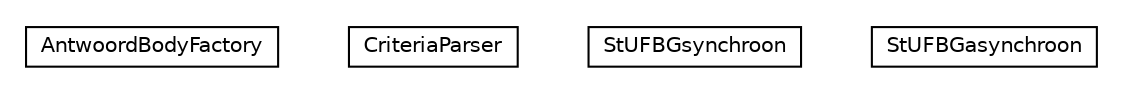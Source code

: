 #!/usr/local/bin/dot
#
# Class diagram 
# Generated by UMLGraph version R5_6-24-gf6e263 (http://www.umlgraph.org/)
#

digraph G {
	edge [fontname="Helvetica",fontsize=10,labelfontname="Helvetica",labelfontsize=10];
	node [fontname="Helvetica",fontsize=10,shape=plaintext];
	nodesep=0.25;
	ranksep=0.5;
	// nl.b3p.brmo.stufbg204.AntwoordBodyFactory
	c0 [label=<<table title="nl.b3p.brmo.stufbg204.AntwoordBodyFactory" border="0" cellborder="1" cellspacing="0" cellpadding="2" port="p" href="./AntwoordBodyFactory.html">
		<tr><td><table border="0" cellspacing="0" cellpadding="1">
<tr><td align="center" balign="center"> AntwoordBodyFactory </td></tr>
		</table></td></tr>
		</table>>, URL="./AntwoordBodyFactory.html", fontname="Helvetica", fontcolor="black", fontsize=10.0];
	// nl.b3p.brmo.stufbg204.CriteriaParser
	c1 [label=<<table title="nl.b3p.brmo.stufbg204.CriteriaParser" border="0" cellborder="1" cellspacing="0" cellpadding="2" port="p" href="./CriteriaParser.html">
		<tr><td><table border="0" cellspacing="0" cellpadding="1">
<tr><td align="center" balign="center"> CriteriaParser </td></tr>
		</table></td></tr>
		</table>>, URL="./CriteriaParser.html", fontname="Helvetica", fontcolor="black", fontsize=10.0];
	// nl.b3p.brmo.stufbg204.StUFBGsynchroon
	c2 [label=<<table title="nl.b3p.brmo.stufbg204.StUFBGsynchroon" border="0" cellborder="1" cellspacing="0" cellpadding="2" port="p" href="./StUFBGsynchroon.html">
		<tr><td><table border="0" cellspacing="0" cellpadding="1">
<tr><td align="center" balign="center"> StUFBGsynchroon </td></tr>
		</table></td></tr>
		</table>>, URL="./StUFBGsynchroon.html", fontname="Helvetica", fontcolor="black", fontsize=10.0];
	// nl.b3p.brmo.stufbg204.StUFBGasynchroon
	c3 [label=<<table title="nl.b3p.brmo.stufbg204.StUFBGasynchroon" border="0" cellborder="1" cellspacing="0" cellpadding="2" port="p" href="./StUFBGasynchroon.html">
		<tr><td><table border="0" cellspacing="0" cellpadding="1">
<tr><td align="center" balign="center"> StUFBGasynchroon </td></tr>
		</table></td></tr>
		</table>>, URL="./StUFBGasynchroon.html", fontname="Helvetica", fontcolor="black", fontsize=10.0];
}

